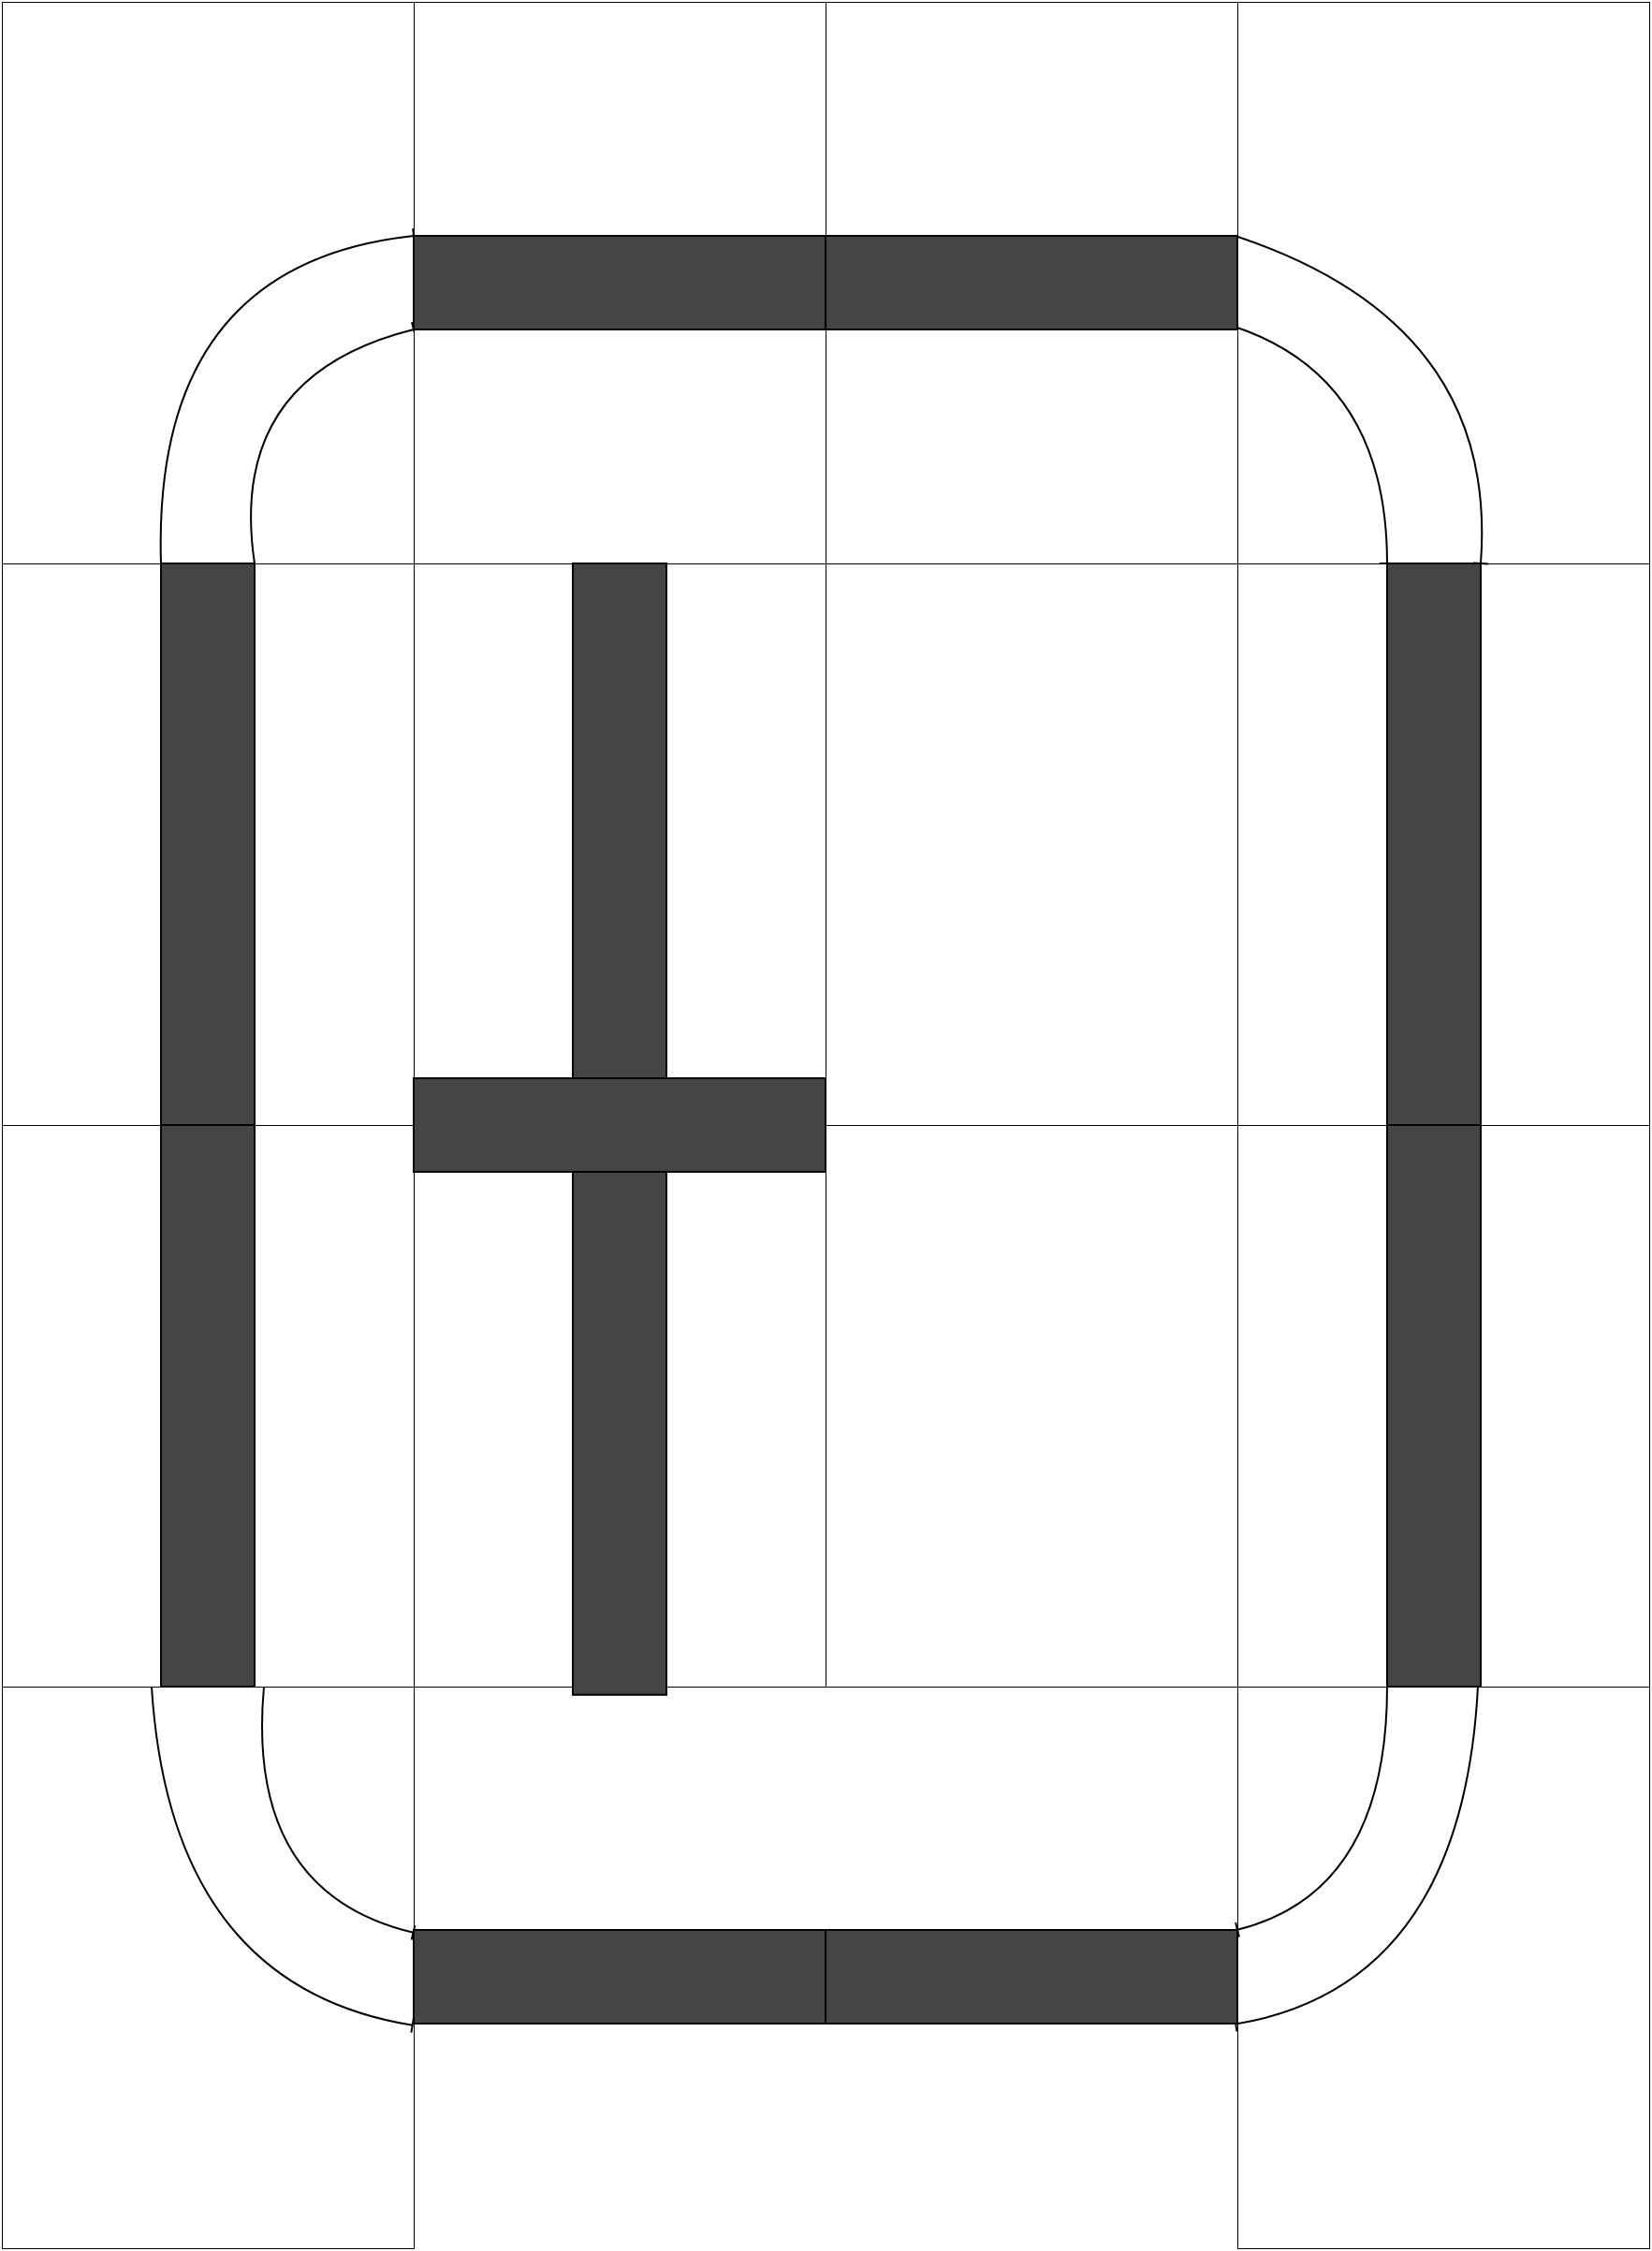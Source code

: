 <mxfile version="20.2.0" type="github">
  <diagram id="D51llsfGJ5Mw3eI7ilED" name="Page-1">
    <mxGraphModel dx="445" dy="268" grid="1" gridSize="10" guides="1" tooltips="1" connect="1" arrows="1" fold="1" page="1" pageScale="1" pageWidth="3300" pageHeight="2339" math="0" shadow="0">
      <root>
        <mxCell id="0" />
        <mxCell id="1" parent="0" />
        <mxCell id="2eMBAQSVHAzyHeAJcmVH-28" value="" style="rounded=0;whiteSpace=wrap;html=1;strokeWidth=0.5;" vertex="1" parent="1">
          <mxGeometry x="260" y="90" width="220" height="300" as="geometry" />
        </mxCell>
        <mxCell id="2eMBAQSVHAzyHeAJcmVH-29" value="" style="rounded=0;whiteSpace=wrap;html=1;strokeWidth=0.5;" vertex="1" parent="1">
          <mxGeometry x="480" y="90" width="220" height="300" as="geometry" />
        </mxCell>
        <mxCell id="2eMBAQSVHAzyHeAJcmVH-30" value="" style="rounded=0;whiteSpace=wrap;html=1;strokeWidth=0.5;" vertex="1" parent="1">
          <mxGeometry x="700" y="90" width="220" height="300" as="geometry" />
        </mxCell>
        <mxCell id="2eMBAQSVHAzyHeAJcmVH-31" value="" style="rounded=0;whiteSpace=wrap;html=1;strokeWidth=0.5;" vertex="1" parent="1">
          <mxGeometry x="920" y="90" width="220" height="300" as="geometry" />
        </mxCell>
        <mxCell id="2eMBAQSVHAzyHeAJcmVH-32" value="" style="rounded=0;whiteSpace=wrap;html=1;strokeWidth=0.5;" vertex="1" parent="1">
          <mxGeometry x="920" y="390" width="220" height="300" as="geometry" />
        </mxCell>
        <mxCell id="2eMBAQSVHAzyHeAJcmVH-33" value="" style="rounded=0;whiteSpace=wrap;html=1;strokeWidth=0.5;" vertex="1" parent="1">
          <mxGeometry x="700" y="390" width="220" height="300" as="geometry" />
        </mxCell>
        <mxCell id="2eMBAQSVHAzyHeAJcmVH-34" value="" style="rounded=0;whiteSpace=wrap;html=1;strokeWidth=0.5;" vertex="1" parent="1">
          <mxGeometry x="480" y="390" width="220" height="300" as="geometry" />
        </mxCell>
        <mxCell id="2eMBAQSVHAzyHeAJcmVH-35" value="" style="rounded=0;whiteSpace=wrap;html=1;strokeWidth=0.5;" vertex="1" parent="1">
          <mxGeometry x="260" y="390" width="220" height="300" as="geometry" />
        </mxCell>
        <mxCell id="2eMBAQSVHAzyHeAJcmVH-36" value="" style="rounded=0;whiteSpace=wrap;html=1;strokeWidth=0.5;" vertex="1" parent="1">
          <mxGeometry x="260" y="690" width="220" height="300" as="geometry" />
        </mxCell>
        <mxCell id="2eMBAQSVHAzyHeAJcmVH-37" value="" style="rounded=0;whiteSpace=wrap;html=1;strokeWidth=0.5;" vertex="1" parent="1">
          <mxGeometry x="480" y="690" width="220" height="300" as="geometry" />
        </mxCell>
        <mxCell id="2eMBAQSVHAzyHeAJcmVH-38" value="" style="rounded=0;whiteSpace=wrap;html=1;strokeWidth=0.5;" vertex="1" parent="1">
          <mxGeometry x="700" y="690" width="220" height="300" as="geometry" />
        </mxCell>
        <mxCell id="2eMBAQSVHAzyHeAJcmVH-39" value="" style="rounded=0;whiteSpace=wrap;html=1;strokeWidth=0.5;" vertex="1" parent="1">
          <mxGeometry x="920" y="690" width="220" height="300" as="geometry" />
        </mxCell>
        <mxCell id="2eMBAQSVHAzyHeAJcmVH-3" value="" style="rounded=0;whiteSpace=wrap;html=1;strokeWidth=0.5;" vertex="1" parent="1">
          <mxGeometry x="700" y="390" width="220" height="300" as="geometry" />
        </mxCell>
        <mxCell id="2eMBAQSVHAzyHeAJcmVH-6" value="" style="rounded=0;whiteSpace=wrap;html=1;strokeWidth=0.5;" vertex="1" parent="1">
          <mxGeometry x="480" y="390" width="220" height="300" as="geometry" />
        </mxCell>
        <mxCell id="2eMBAQSVHAzyHeAJcmVH-7" value="" style="rounded=0;whiteSpace=wrap;html=1;strokeWidth=0.5;" vertex="1" parent="1">
          <mxGeometry x="700" y="690" width="220" height="300" as="geometry" />
        </mxCell>
        <mxCell id="2eMBAQSVHAzyHeAJcmVH-9" value="" style="rounded=0;whiteSpace=wrap;html=1;strokeWidth=0.5;" vertex="1" parent="1">
          <mxGeometry x="480" y="690" width="220" height="300" as="geometry" />
        </mxCell>
        <mxCell id="2eMBAQSVHAzyHeAJcmVH-49" value="" style="group;rotation=-180;" vertex="1" connectable="0" parent="1">
          <mxGeometry x="920" y="990" width="220" height="300" as="geometry" />
        </mxCell>
        <mxCell id="2eMBAQSVHAzyHeAJcmVH-53" value="" style="group" vertex="1" connectable="0" parent="2eMBAQSVHAzyHeAJcmVH-49">
          <mxGeometry x="-1.421e-14" width="220" height="300" as="geometry" />
        </mxCell>
        <mxCell id="2eMBAQSVHAzyHeAJcmVH-74" value="" style="group" vertex="1" connectable="0" parent="2eMBAQSVHAzyHeAJcmVH-53">
          <mxGeometry x="1.421e-14" width="220" height="300" as="geometry" />
        </mxCell>
        <mxCell id="2eMBAQSVHAzyHeAJcmVH-50" value="" style="rounded=0;whiteSpace=wrap;html=1;strokeWidth=0.5;rotation=-180;" vertex="1" parent="2eMBAQSVHAzyHeAJcmVH-74">
          <mxGeometry width="220" height="300" as="geometry" />
        </mxCell>
        <mxCell id="2eMBAQSVHAzyHeAJcmVH-51" value="" style="curved=1;endArrow=baseDash;html=1;rounded=1;entryX=1;entryY=0.567;entryDx=0;entryDy=0;endFill=0;entryPerimeter=0;" edge="1" parent="2eMBAQSVHAzyHeAJcmVH-74" target="2eMBAQSVHAzyHeAJcmVH-50">
          <mxGeometry width="50" height="50" relative="1" as="geometry">
            <mxPoint x="80" as="sourcePoint" />
            <mxPoint x="60" y="100" as="targetPoint" />
            <Array as="points">
              <mxPoint x="80" y="110" />
            </Array>
          </mxGeometry>
        </mxCell>
        <mxCell id="2eMBAQSVHAzyHeAJcmVH-52" value="" style="curved=1;endArrow=baseDash;html=1;rounded=1;entryX=1.004;entryY=0.399;entryDx=0;entryDy=0;exitX=0.416;exitY=0.999;exitDx=0;exitDy=0;endFill=0;entryPerimeter=0;exitPerimeter=0;" edge="1" parent="2eMBAQSVHAzyHeAJcmVH-74" source="2eMBAQSVHAzyHeAJcmVH-50" target="2eMBAQSVHAzyHeAJcmVH-50">
          <mxGeometry width="50" height="50" relative="1" as="geometry">
            <mxPoint x="140" y="25" as="sourcePoint" />
            <mxPoint x="50" y="150" as="targetPoint" />
            <Array as="points">
              <mxPoint x="120" y="160" />
            </Array>
          </mxGeometry>
        </mxCell>
        <mxCell id="2eMBAQSVHAzyHeAJcmVH-68" value="" style="group" vertex="1" connectable="0" parent="1">
          <mxGeometry x="920" y="90" width="220" height="300" as="geometry" />
        </mxCell>
        <mxCell id="2eMBAQSVHAzyHeAJcmVH-10" value="" style="rounded=0;whiteSpace=wrap;html=1;strokeWidth=0.5;" vertex="1" parent="2eMBAQSVHAzyHeAJcmVH-68">
          <mxGeometry width="220" height="300" as="geometry" />
        </mxCell>
        <mxCell id="2eMBAQSVHAzyHeAJcmVH-70" value="" style="group" vertex="1" connectable="0" parent="1">
          <mxGeometry x="260" y="90" width="220" height="300" as="geometry" />
        </mxCell>
        <mxCell id="2eMBAQSVHAzyHeAJcmVH-1" value="" style="rounded=0;whiteSpace=wrap;html=1;strokeWidth=0.5;" vertex="1" parent="2eMBAQSVHAzyHeAJcmVH-70">
          <mxGeometry width="220" height="300" as="geometry" />
        </mxCell>
        <mxCell id="2eMBAQSVHAzyHeAJcmVH-71" value="" style="group" vertex="1" connectable="0" parent="1">
          <mxGeometry x="260" y="390" width="220" height="600" as="geometry" />
        </mxCell>
        <mxCell id="2eMBAQSVHAzyHeAJcmVH-4" value="" style="rounded=0;whiteSpace=wrap;html=1;strokeWidth=0.5;" vertex="1" parent="2eMBAQSVHAzyHeAJcmVH-71">
          <mxGeometry width="220" height="300" as="geometry" />
        </mxCell>
        <mxCell id="2eMBAQSVHAzyHeAJcmVH-8" value="" style="rounded=0;whiteSpace=wrap;html=1;strokeWidth=0.5;" vertex="1" parent="2eMBAQSVHAzyHeAJcmVH-71">
          <mxGeometry y="300" width="220" height="300" as="geometry" />
        </mxCell>
        <mxCell id="2eMBAQSVHAzyHeAJcmVH-83" value="" style="rounded=0;whiteSpace=wrap;html=1;rotation=0;fillColor=#454545;direction=south;" vertex="1" parent="2eMBAQSVHAzyHeAJcmVH-71">
          <mxGeometry x="85" width="50" height="300" as="geometry" />
        </mxCell>
        <mxCell id="2eMBAQSVHAzyHeAJcmVH-85" value="" style="rounded=0;whiteSpace=wrap;html=1;rotation=0;fillColor=#454545;direction=south;" vertex="1" parent="2eMBAQSVHAzyHeAJcmVH-71">
          <mxGeometry x="85" y="300" width="50" height="300" as="geometry" />
        </mxCell>
        <mxCell id="2eMBAQSVHAzyHeAJcmVH-41" value="" style="curved=1;endArrow=baseDash;html=1;rounded=1;entryX=0;entryY=1;entryDx=0;entryDy=0;exitX=0;exitY=0;exitDx=0;exitDy=0;endFill=0;" edge="1" parent="1" source="2eMBAQSVHAzyHeAJcmVH-83">
          <mxGeometry width="50" height="50" relative="1" as="geometry">
            <mxPoint x="390" y="390.0" as="sourcePoint" />
            <mxPoint x="480" y="265" as="targetPoint" />
            <Array as="points">
              <mxPoint x="380" y="290" />
            </Array>
          </mxGeometry>
        </mxCell>
        <mxCell id="2eMBAQSVHAzyHeAJcmVH-42" value="" style="curved=1;endArrow=baseDash;html=1;rounded=1;entryX=0;entryY=0;entryDx=0;entryDy=0;exitX=0;exitY=1;exitDx=0;exitDy=0;endFill=0;" edge="1" parent="1" source="2eMBAQSVHAzyHeAJcmVH-83">
          <mxGeometry width="50" height="50" relative="1" as="geometry">
            <mxPoint x="340" y="390.0" as="sourcePoint" />
            <mxPoint x="480.0" y="215" as="targetPoint" />
            <Array as="points">
              <mxPoint x="340" y="230" />
            </Array>
          </mxGeometry>
        </mxCell>
        <mxCell id="2eMBAQSVHAzyHeAJcmVH-72" value="" style="group" vertex="1" connectable="0" parent="1">
          <mxGeometry x="260" y="990" width="220" height="300" as="geometry" />
        </mxCell>
        <mxCell id="2eMBAQSVHAzyHeAJcmVH-14" value="" style="rounded=0;whiteSpace=wrap;html=1;strokeWidth=0.5;" vertex="1" parent="2eMBAQSVHAzyHeAJcmVH-72">
          <mxGeometry width="220" height="300" as="geometry" />
        </mxCell>
        <mxCell id="2eMBAQSVHAzyHeAJcmVH-64" value="" style="curved=1;endArrow=baseDash;html=1;rounded=1;entryX=0.999;entryY=0.438;entryDx=0;entryDy=0;endFill=0;entryPerimeter=0;" edge="1" parent="2eMBAQSVHAzyHeAJcmVH-72" target="2eMBAQSVHAzyHeAJcmVH-14">
          <mxGeometry width="50" height="50" relative="1" as="geometry">
            <mxPoint x="140" as="sourcePoint" />
            <mxPoint x="210" y="129.9" as="targetPoint" />
            <Array as="points">
              <mxPoint x="130" y="110" />
            </Array>
          </mxGeometry>
        </mxCell>
        <mxCell id="2eMBAQSVHAzyHeAJcmVH-65" value="" style="curved=1;endArrow=baseDash;html=1;rounded=1;entryX=0.997;entryY=0.603;entryDx=0;entryDy=0;endFill=0;entryPerimeter=0;" edge="1" parent="2eMBAQSVHAzyHeAJcmVH-72" target="2eMBAQSVHAzyHeAJcmVH-14">
          <mxGeometry width="50" height="50" relative="1" as="geometry">
            <mxPoint x="80" as="sourcePoint" />
            <mxPoint x="210.88" y="180.3" as="targetPoint" />
            <Array as="points">
              <mxPoint x="90" y="160" />
            </Array>
          </mxGeometry>
        </mxCell>
        <mxCell id="2eMBAQSVHAzyHeAJcmVH-75" value="" style="group" vertex="1" connectable="0" parent="1">
          <mxGeometry x="920" y="390" width="220" height="604.38" as="geometry" />
        </mxCell>
        <mxCell id="2eMBAQSVHAzyHeAJcmVH-11" value="" style="rounded=0;whiteSpace=wrap;html=1;strokeWidth=0.5;" vertex="1" parent="2eMBAQSVHAzyHeAJcmVH-75">
          <mxGeometry width="220" height="300" as="geometry" />
        </mxCell>
        <mxCell id="2eMBAQSVHAzyHeAJcmVH-12" value="" style="rounded=0;whiteSpace=wrap;html=1;strokeWidth=0.5;" vertex="1" parent="2eMBAQSVHAzyHeAJcmVH-75">
          <mxGeometry y="300" width="220" height="300" as="geometry" />
        </mxCell>
        <mxCell id="2eMBAQSVHAzyHeAJcmVH-86" value="" style="rounded=0;whiteSpace=wrap;html=1;rotation=0;fillColor=#454545;direction=south;" vertex="1" parent="2eMBAQSVHAzyHeAJcmVH-75">
          <mxGeometry x="80" width="50" height="300" as="geometry" />
        </mxCell>
        <mxCell id="2eMBAQSVHAzyHeAJcmVH-87" value="" style="rounded=0;whiteSpace=wrap;html=1;rotation=0;fillColor=#454545;direction=south;" vertex="1" parent="2eMBAQSVHAzyHeAJcmVH-75">
          <mxGeometry x="80" y="300" width="50" height="300" as="geometry" />
        </mxCell>
        <mxCell id="2eMBAQSVHAzyHeAJcmVH-66" value="" style="curved=1;endArrow=baseDash;html=1;rounded=1;entryX=0;entryY=1;entryDx=0;entryDy=0;exitX=-0.012;exitY=0.577;exitDx=0;exitDy=0;endFill=0;exitPerimeter=0;" edge="1" parent="1" source="2eMBAQSVHAzyHeAJcmVH-10" target="2eMBAQSVHAzyHeAJcmVH-86">
          <mxGeometry width="50" height="50" relative="1" as="geometry">
            <mxPoint x="1224.38" y="470" as="sourcePoint" />
            <mxPoint x="1314.38" y="595.0" as="targetPoint" />
            <Array as="points">
              <mxPoint x="1000" y="290" />
            </Array>
          </mxGeometry>
        </mxCell>
        <mxCell id="2eMBAQSVHAzyHeAJcmVH-67" value="" style="curved=1;endArrow=baseDash;html=1;rounded=1;entryX=0;entryY=0;entryDx=0;entryDy=0;exitX=-0.021;exitY=0.413;exitDx=0;exitDy=0;endFill=0;exitPerimeter=0;" edge="1" parent="1" source="2eMBAQSVHAzyHeAJcmVH-10" target="2eMBAQSVHAzyHeAJcmVH-86">
          <mxGeometry width="50" height="50" relative="1" as="geometry">
            <mxPoint x="1184.38" y="420" as="sourcePoint" />
            <mxPoint x="1324.38" y="595.0" as="targetPoint" />
            <Array as="points">
              <mxPoint x="1060" y="260" />
            </Array>
          </mxGeometry>
        </mxCell>
        <mxCell id="2eMBAQSVHAzyHeAJcmVH-2" value="" style="rounded=0;whiteSpace=wrap;html=1;strokeWidth=0.5;" vertex="1" parent="1">
          <mxGeometry x="700" y="90" width="220" height="300" as="geometry" />
        </mxCell>
        <mxCell id="2eMBAQSVHAzyHeAJcmVH-5" value="" style="rounded=0;whiteSpace=wrap;html=1;strokeWidth=0.5;" vertex="1" parent="1">
          <mxGeometry x="480" y="90" width="220" height="300" as="geometry" />
        </mxCell>
        <mxCell id="2eMBAQSVHAzyHeAJcmVH-76" value="" style="rounded=0;whiteSpace=wrap;html=1;rotation=90;fillColor=#454545;" vertex="1" parent="1">
          <mxGeometry x="287.81" y="667.19" width="604.38" height="50" as="geometry" />
        </mxCell>
        <mxCell id="2eMBAQSVHAzyHeAJcmVH-77" value="" style="rounded=0;whiteSpace=wrap;html=1;rotation=0;fillColor=#454545;" vertex="1" parent="1">
          <mxGeometry x="480" y="665" width="220" height="50" as="geometry" />
        </mxCell>
        <mxCell id="2eMBAQSVHAzyHeAJcmVH-78" value="" style="rounded=0;whiteSpace=wrap;html=1;rotation=0;fillColor=#454545;" vertex="1" parent="1">
          <mxGeometry x="480" y="215" width="220" height="50" as="geometry" />
        </mxCell>
        <mxCell id="2eMBAQSVHAzyHeAJcmVH-79" value="" style="rounded=0;whiteSpace=wrap;html=1;rotation=0;fillColor=#454545;" vertex="1" parent="1">
          <mxGeometry x="700" y="215" width="220" height="50" as="geometry" />
        </mxCell>
        <mxCell id="2eMBAQSVHAzyHeAJcmVH-80" value="" style="rounded=0;whiteSpace=wrap;html=1;rotation=0;fillColor=#454545;" vertex="1" parent="1">
          <mxGeometry x="480" y="1120" width="220" height="50" as="geometry" />
        </mxCell>
        <mxCell id="2eMBAQSVHAzyHeAJcmVH-81" value="" style="rounded=0;whiteSpace=wrap;html=1;rotation=0;fillColor=#454545;" vertex="1" parent="1">
          <mxGeometry x="700" y="1120" width="220" height="50" as="geometry" />
        </mxCell>
      </root>
    </mxGraphModel>
  </diagram>
</mxfile>
